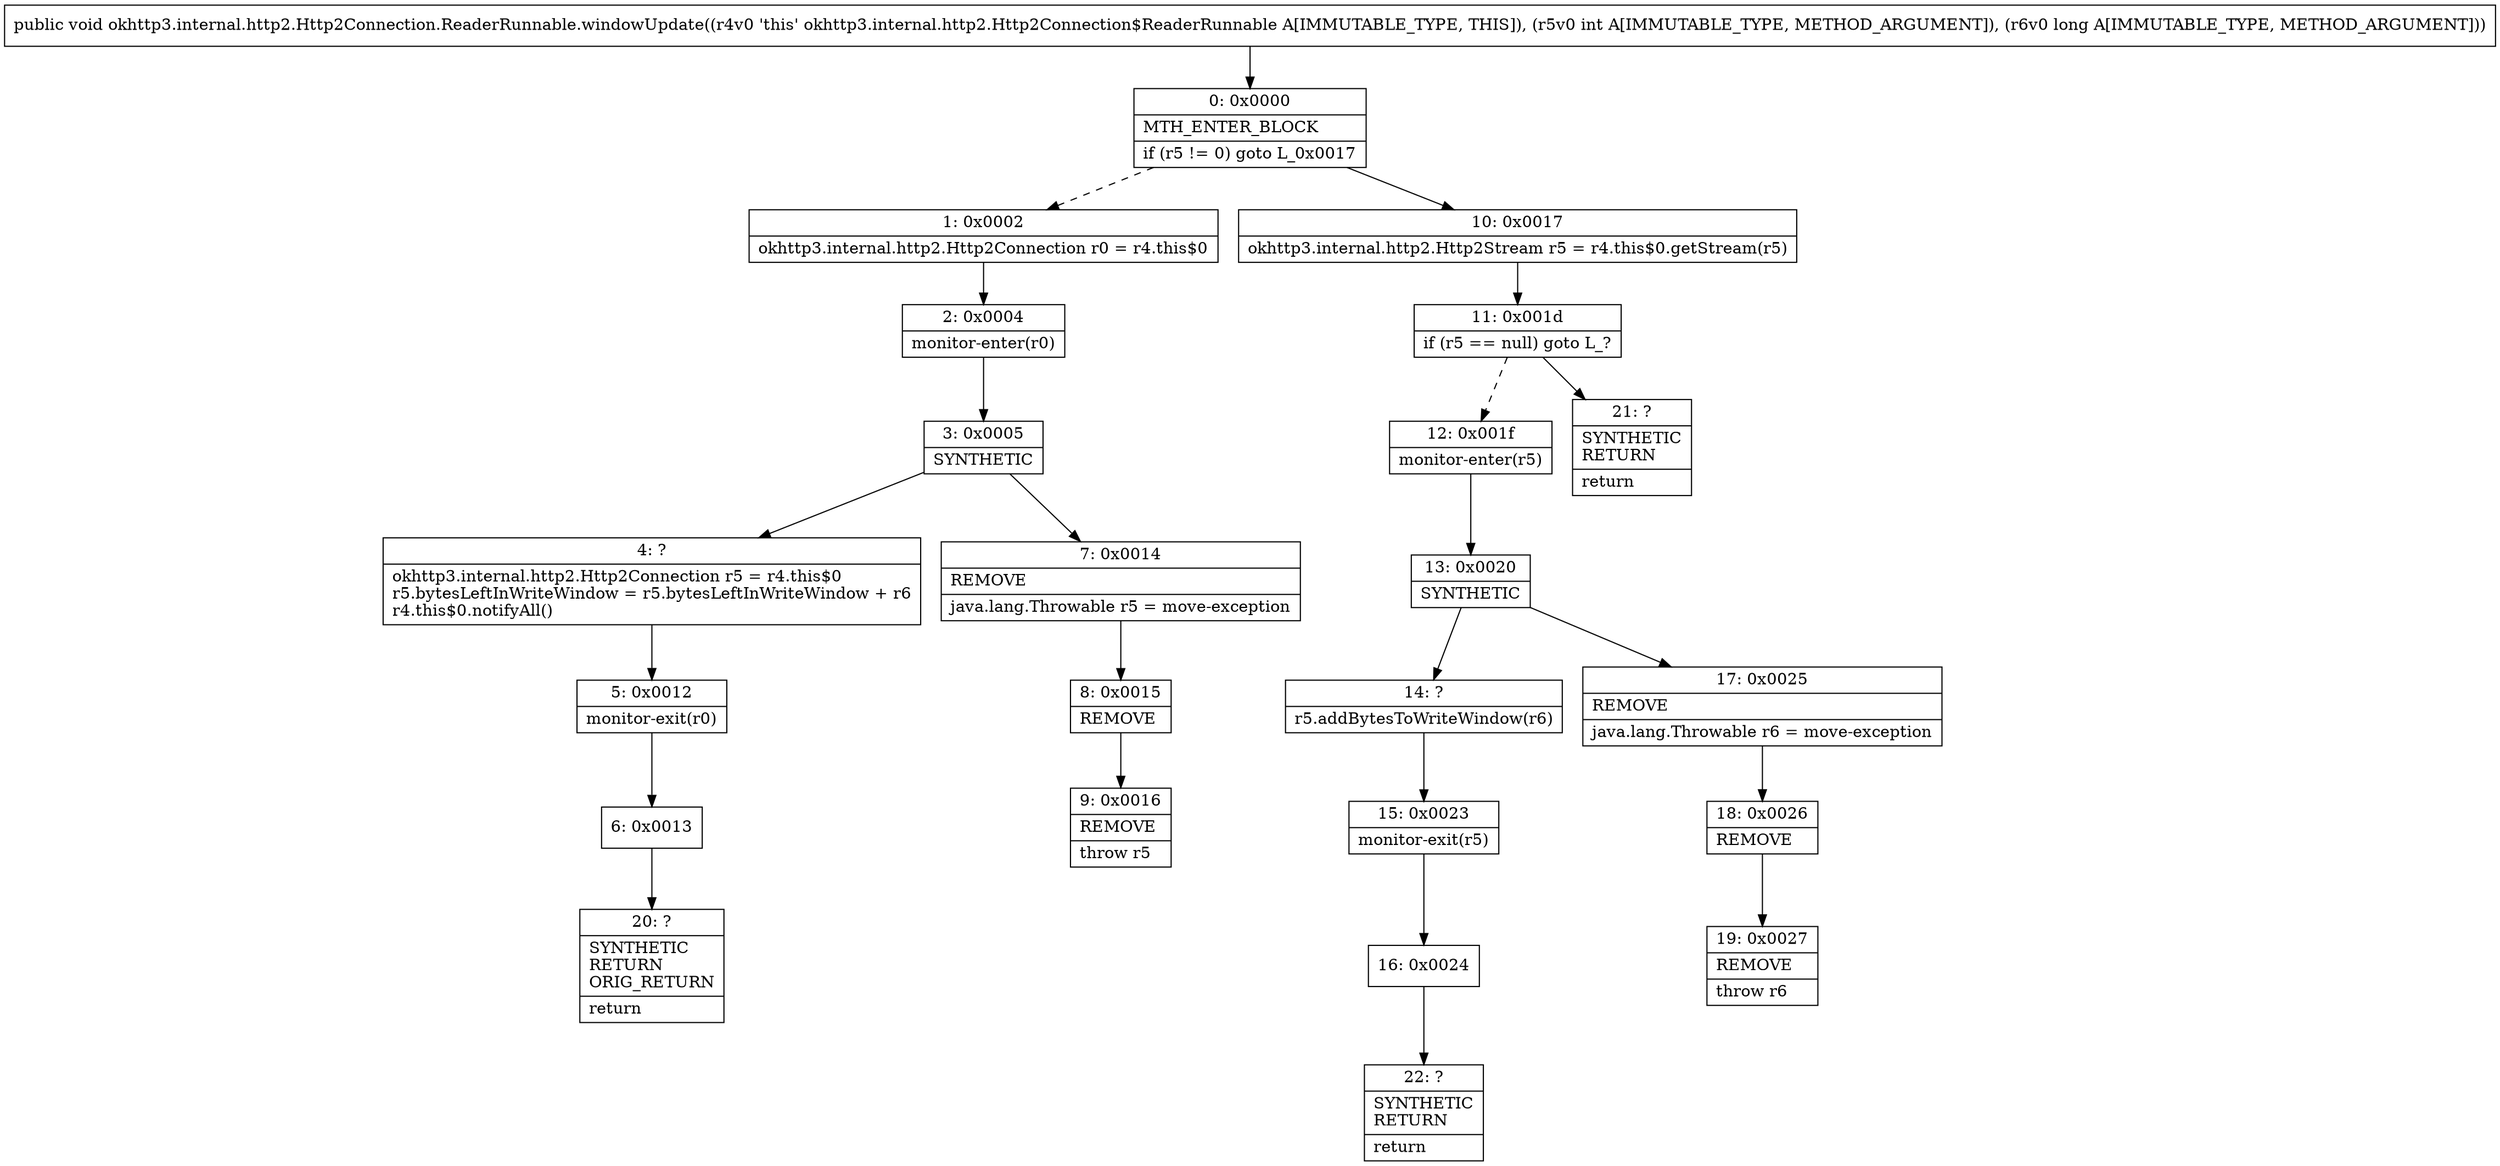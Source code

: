 digraph "CFG forokhttp3.internal.http2.Http2Connection.ReaderRunnable.windowUpdate(IJ)V" {
Node_0 [shape=record,label="{0\:\ 0x0000|MTH_ENTER_BLOCK\l|if (r5 != 0) goto L_0x0017\l}"];
Node_1 [shape=record,label="{1\:\ 0x0002|okhttp3.internal.http2.Http2Connection r0 = r4.this$0\l}"];
Node_2 [shape=record,label="{2\:\ 0x0004|monitor\-enter(r0)\l}"];
Node_3 [shape=record,label="{3\:\ 0x0005|SYNTHETIC\l}"];
Node_4 [shape=record,label="{4\:\ ?|okhttp3.internal.http2.Http2Connection r5 = r4.this$0\lr5.bytesLeftInWriteWindow = r5.bytesLeftInWriteWindow + r6\lr4.this$0.notifyAll()\l}"];
Node_5 [shape=record,label="{5\:\ 0x0012|monitor\-exit(r0)\l}"];
Node_6 [shape=record,label="{6\:\ 0x0013}"];
Node_7 [shape=record,label="{7\:\ 0x0014|REMOVE\l|java.lang.Throwable r5 = move\-exception\l}"];
Node_8 [shape=record,label="{8\:\ 0x0015|REMOVE\l}"];
Node_9 [shape=record,label="{9\:\ 0x0016|REMOVE\l|throw r5\l}"];
Node_10 [shape=record,label="{10\:\ 0x0017|okhttp3.internal.http2.Http2Stream r5 = r4.this$0.getStream(r5)\l}"];
Node_11 [shape=record,label="{11\:\ 0x001d|if (r5 == null) goto L_?\l}"];
Node_12 [shape=record,label="{12\:\ 0x001f|monitor\-enter(r5)\l}"];
Node_13 [shape=record,label="{13\:\ 0x0020|SYNTHETIC\l}"];
Node_14 [shape=record,label="{14\:\ ?|r5.addBytesToWriteWindow(r6)\l}"];
Node_15 [shape=record,label="{15\:\ 0x0023|monitor\-exit(r5)\l}"];
Node_16 [shape=record,label="{16\:\ 0x0024}"];
Node_17 [shape=record,label="{17\:\ 0x0025|REMOVE\l|java.lang.Throwable r6 = move\-exception\l}"];
Node_18 [shape=record,label="{18\:\ 0x0026|REMOVE\l}"];
Node_19 [shape=record,label="{19\:\ 0x0027|REMOVE\l|throw r6\l}"];
Node_20 [shape=record,label="{20\:\ ?|SYNTHETIC\lRETURN\lORIG_RETURN\l|return\l}"];
Node_21 [shape=record,label="{21\:\ ?|SYNTHETIC\lRETURN\l|return\l}"];
Node_22 [shape=record,label="{22\:\ ?|SYNTHETIC\lRETURN\l|return\l}"];
MethodNode[shape=record,label="{public void okhttp3.internal.http2.Http2Connection.ReaderRunnable.windowUpdate((r4v0 'this' okhttp3.internal.http2.Http2Connection$ReaderRunnable A[IMMUTABLE_TYPE, THIS]), (r5v0 int A[IMMUTABLE_TYPE, METHOD_ARGUMENT]), (r6v0 long A[IMMUTABLE_TYPE, METHOD_ARGUMENT])) }"];
MethodNode -> Node_0;
Node_0 -> Node_1[style=dashed];
Node_0 -> Node_10;
Node_1 -> Node_2;
Node_2 -> Node_3;
Node_3 -> Node_4;
Node_3 -> Node_7;
Node_4 -> Node_5;
Node_5 -> Node_6;
Node_6 -> Node_20;
Node_7 -> Node_8;
Node_8 -> Node_9;
Node_10 -> Node_11;
Node_11 -> Node_12[style=dashed];
Node_11 -> Node_21;
Node_12 -> Node_13;
Node_13 -> Node_14;
Node_13 -> Node_17;
Node_14 -> Node_15;
Node_15 -> Node_16;
Node_16 -> Node_22;
Node_17 -> Node_18;
Node_18 -> Node_19;
}

